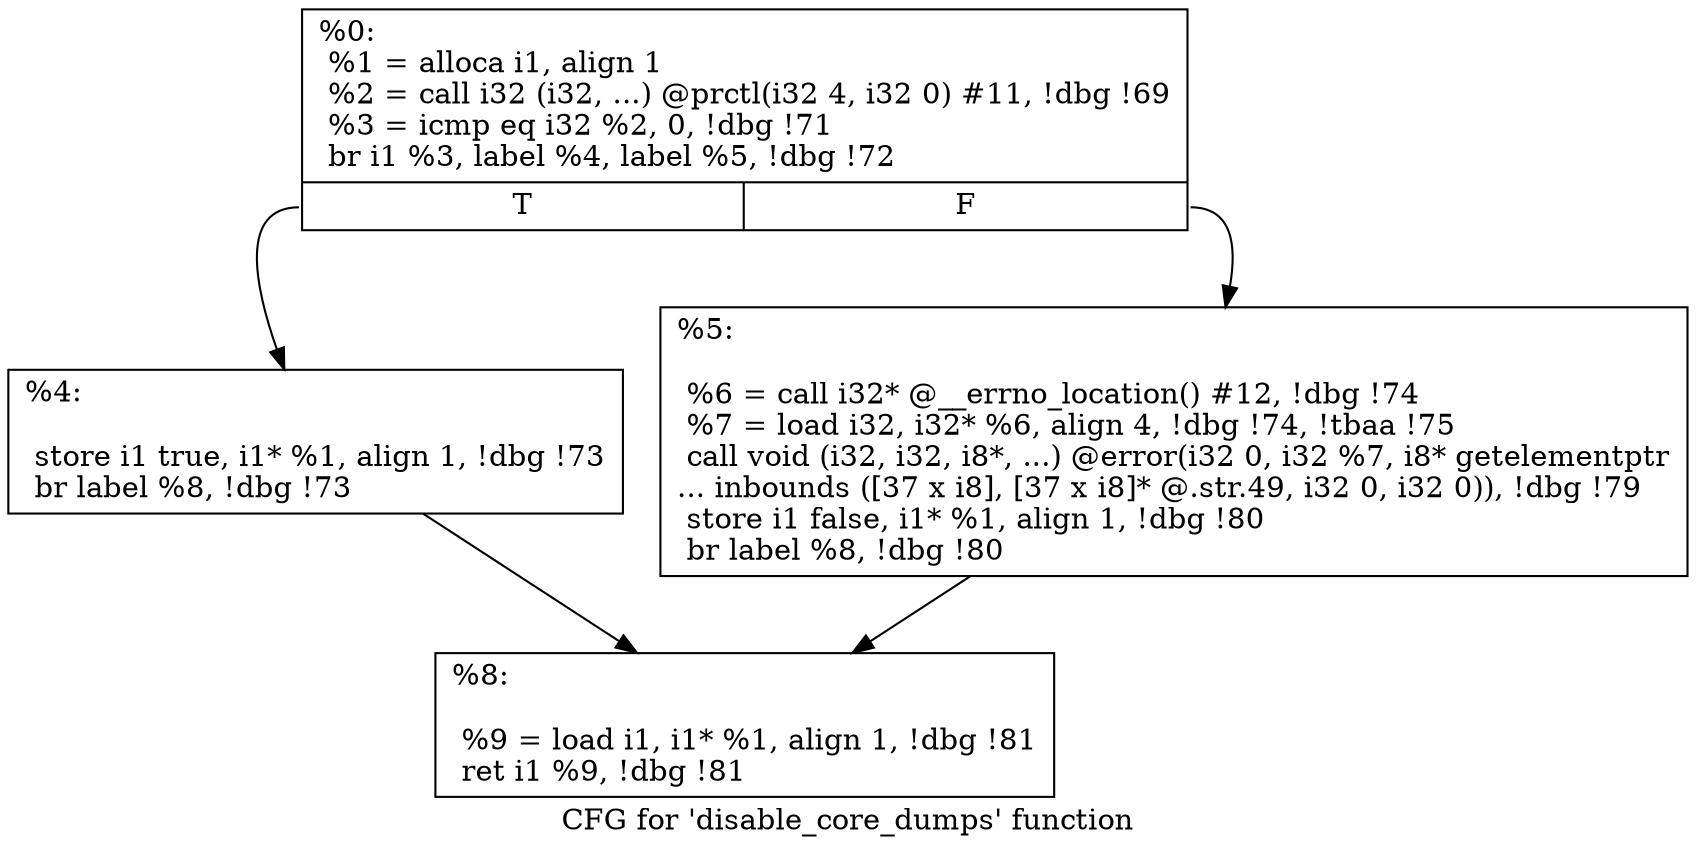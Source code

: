 digraph "CFG for 'disable_core_dumps' function" {
	label="CFG for 'disable_core_dumps' function";

	Node0x25908a0 [shape=record,label="{%0:\l  %1 = alloca i1, align 1\l  %2 = call i32 (i32, ...) @prctl(i32 4, i32 0) #11, !dbg !69\l  %3 = icmp eq i32 %2, 0, !dbg !71\l  br i1 %3, label %4, label %5, !dbg !72\l|{<s0>T|<s1>F}}"];
	Node0x25908a0:s0 -> Node0x25929e0;
	Node0x25908a0:s1 -> Node0x2592a30;
	Node0x25929e0 [shape=record,label="{%4:\l\l  store i1 true, i1* %1, align 1, !dbg !73\l  br label %8, !dbg !73\l}"];
	Node0x25929e0 -> Node0x2592a80;
	Node0x2592a30 [shape=record,label="{%5:\l\l  %6 = call i32* @__errno_location() #12, !dbg !74\l  %7 = load i32, i32* %6, align 4, !dbg !74, !tbaa !75\l  call void (i32, i32, i8*, ...) @error(i32 0, i32 %7, i8* getelementptr\l... inbounds ([37 x i8], [37 x i8]* @.str.49, i32 0, i32 0)), !dbg !79\l  store i1 false, i1* %1, align 1, !dbg !80\l  br label %8, !dbg !80\l}"];
	Node0x2592a30 -> Node0x2592a80;
	Node0x2592a80 [shape=record,label="{%8:\l\l  %9 = load i1, i1* %1, align 1, !dbg !81\l  ret i1 %9, !dbg !81\l}"];
}
